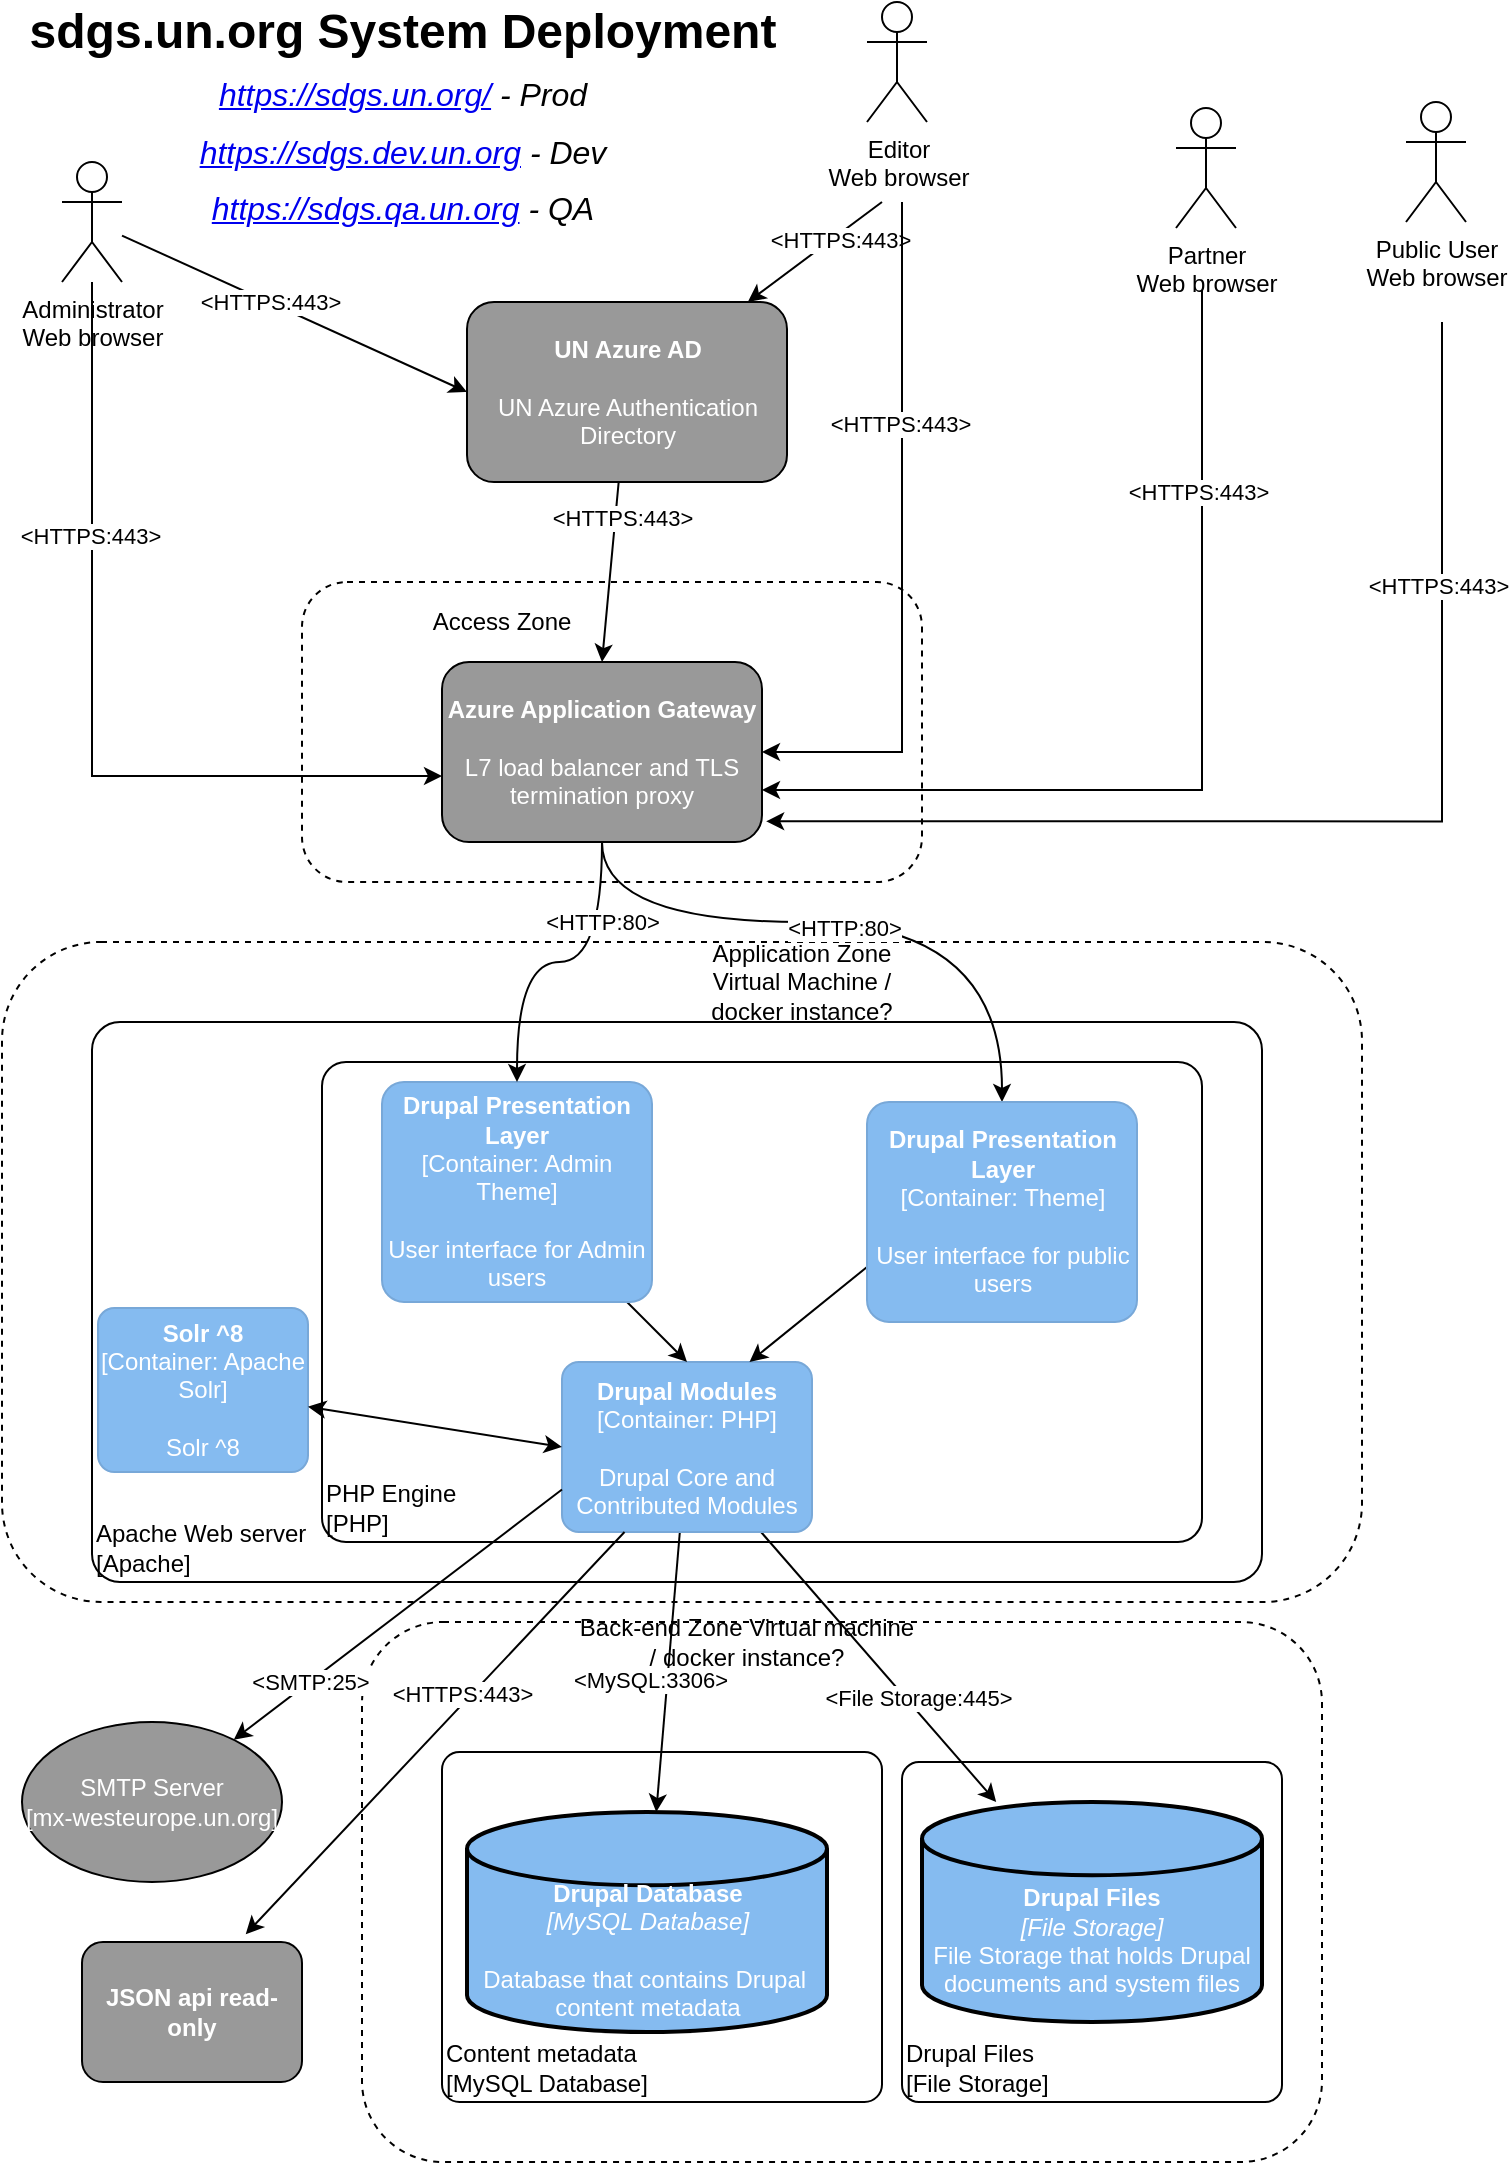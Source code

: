 <mxfile version="20.0.1" type="github">
  <diagram id="GKtPb_r8yJt0VdL1mK9h" name="Page-1">
    <mxGraphModel dx="1422" dy="786" grid="1" gridSize="10" guides="1" tooltips="1" connect="1" arrows="1" fold="1" page="1" pageScale="1" pageWidth="850" pageHeight="1100" math="0" shadow="0">
      <root>
        <mxCell id="0" />
        <mxCell id="1" parent="0" />
        <mxCell id="nDk1nyGlxnwIBkytpRcf-13" value="" style="rounded=1;whiteSpace=wrap;html=1;dashed=1;fillColor=none;" parent="1" vertex="1">
          <mxGeometry x="50" y="480" width="680" height="330" as="geometry" />
        </mxCell>
        <mxCell id="nDk1nyGlxnwIBkytpRcf-5" value="" style="rounded=1;whiteSpace=wrap;html=1;dashed=1;fillColor=none;" parent="1" vertex="1">
          <mxGeometry x="230" y="820" width="480" height="270" as="geometry" />
        </mxCell>
        <object placeholders="1" c4Name="Apache Web server" c4Type="DeploymentNode" c4OperationSystem="Apache" c4ScalingFactor="" label="&lt;div style=&quot;text-align: left&quot;&gt;%c4Name%&lt;/div&gt;&lt;div style=&quot;text-align: left&quot;&gt;[%c4OperationSystem%]&lt;/div&gt;&lt;div style=&quot;text-align: right&quot;&gt;%c4ScalingFactor%&lt;/div&gt;" id="JDOhgQU0RPnqJ7KG021f-27">
          <mxCell style="rounded=1;whiteSpace=wrap;html=1;labelBackgroundColor=none;fillColor=#ffffff;fontColor=#000000;align=left;arcSize=5;strokeColor=#000000;verticalAlign=bottom;metaEdit=1;metaData={&quot;c4Type&quot;:{&quot;editable&quot;:false}};points=[[0.25,0,0],[0.5,0,0],[0.75,0,0],[1,0.25,0],[1,0.5,0],[1,0.75,0],[0.75,1,0],[0.5,1,0],[0.25,1,0],[0,0.75,0],[0,0.5,0],[0,0.25,0]];container=0;backgroundOutline=0;" parent="1" vertex="1">
            <mxGeometry x="95" y="520" width="585" height="280" as="geometry" />
          </mxCell>
        </object>
        <object placeholders="1" c4Name="PHP Engine" c4Type="DeploymentNode" c4OperationSystem="PHP" c4ScalingFactor="" label="&lt;div style=&quot;text-align: left&quot;&gt;%c4Name%&lt;/div&gt;&lt;div style=&quot;text-align: left&quot;&gt;[%c4OperationSystem%]&lt;/div&gt;&lt;div style=&quot;text-align: right&quot;&gt;%c4ScalingFactor%&lt;/div&gt;" id="JDOhgQU0RPnqJ7KG021f-26">
          <mxCell style="rounded=1;whiteSpace=wrap;html=1;labelBackgroundColor=none;fillColor=#ffffff;fontColor=#000000;align=left;arcSize=5;strokeColor=#000000;verticalAlign=bottom;metaEdit=1;metaData={&quot;c4Type&quot;:{&quot;editable&quot;:false}};points=[[0.25,0,0],[0.5,0,0],[0.75,0,0],[1,0.25,0],[1,0.5,0],[1,0.75,0],[0.75,1,0],[0.5,1,0],[0.25,1,0],[0,0.75,0],[0,0.5,0],[0,0.25,0]];container=0;backgroundOutline=0;" parent="1" vertex="1">
            <mxGeometry x="210" y="540" width="440" height="240" as="geometry" />
          </mxCell>
        </object>
        <object placeholders="1" c4Name="Drupal Files" c4Type="DeploymentNode" c4OperationSystem="File Storage" c4ScalingFactor="" label="&lt;div style=&quot;text-align: left&quot;&gt;%c4Name%&lt;/div&gt;&lt;div style=&quot;text-align: left&quot;&gt;[%c4OperationSystem%]&lt;/div&gt;&lt;div style=&quot;text-align: right&quot;&gt;%c4ScalingFactor%&lt;/div&gt;" id="JDOhgQU0RPnqJ7KG021f-25">
          <mxCell style="rounded=1;whiteSpace=wrap;html=1;labelBackgroundColor=none;fillColor=#ffffff;fontColor=#000000;align=left;arcSize=5;strokeColor=#000000;verticalAlign=bottom;metaEdit=1;metaData={&quot;c4Type&quot;:{&quot;editable&quot;:false}};points=[[0.25,0,0],[0.5,0,0],[0.75,0,0],[1,0.25,0],[1,0.5,0],[1,0.75,0],[0.75,1,0],[0.5,1,0],[0.25,1,0],[0,0.75,0],[0,0.5,0],[0,0.25,0]];container=0;backgroundOutline=0;" parent="1" vertex="1">
            <mxGeometry x="500" y="890" width="190" height="170" as="geometry" />
          </mxCell>
        </object>
        <object placeholders="1" c4Name="Content metadata" c4Type="DeploymentNode" c4OperationSystem="MySQL Database" c4ScalingFactor="" label="&lt;div style=&quot;text-align: left&quot;&gt;%c4Name%&lt;/div&gt;&lt;div style=&quot;text-align: left&quot;&gt;[%c4OperationSystem%]&lt;/div&gt;&lt;div style=&quot;text-align: right&quot;&gt;%c4ScalingFactor%&lt;/div&gt;" id="JDOhgQU0RPnqJ7KG021f-24">
          <mxCell style="rounded=1;whiteSpace=wrap;html=1;labelBackgroundColor=none;fillColor=#ffffff;fontColor=#000000;align=left;arcSize=5;strokeColor=#000000;verticalAlign=bottom;metaEdit=1;metaData={&quot;c4Type&quot;:{&quot;editable&quot;:false}};points=[[0.25,0,0],[0.5,0,0],[0.75,0,0],[1,0.25,0],[1,0.5,0],[1,0.75,0],[0.75,1,0],[0.5,1,0],[0.25,1,0],[0,0.75,0],[0,0.5,0],[0,0.25,0]];container=0;backgroundOutline=0;" parent="1" vertex="1">
            <mxGeometry x="270" y="885" width="220" height="175" as="geometry" />
          </mxCell>
        </object>
        <mxCell id="JDOhgQU0RPnqJ7KG021f-6" style="rounded=0;orthogonalLoop=1;jettySize=auto;html=1;" parent="1" source="JDOhgQU0RPnqJ7KG021f-1" target="JDOhgQU0RPnqJ7KG021f-5" edge="1">
          <mxGeometry relative="1" as="geometry" />
        </mxCell>
        <mxCell id="JDOhgQU0RPnqJ7KG021f-30" value="&amp;lt;MySQL:3306&amp;gt;" style="edgeLabel;html=1;align=center;verticalAlign=middle;resizable=0;points=[];" parent="JDOhgQU0RPnqJ7KG021f-6" vertex="1" connectable="0">
          <mxGeometry x="0.26" y="2" relative="1" as="geometry">
            <mxPoint x="-10" y="-14.56" as="offset" />
          </mxGeometry>
        </mxCell>
        <mxCell id="JDOhgQU0RPnqJ7KG021f-7" style="rounded=0;orthogonalLoop=1;jettySize=auto;html=1;" parent="1" source="JDOhgQU0RPnqJ7KG021f-1" target="JDOhgQU0RPnqJ7KG021f-4" edge="1">
          <mxGeometry relative="1" as="geometry" />
        </mxCell>
        <mxCell id="JDOhgQU0RPnqJ7KG021f-31" value="&amp;lt;File Storage:445&amp;gt;" style="edgeLabel;html=1;align=center;verticalAlign=middle;resizable=0;points=[];" parent="JDOhgQU0RPnqJ7KG021f-7" vertex="1" connectable="0">
          <mxGeometry x="0.211" y="1" relative="1" as="geometry">
            <mxPoint x="6" y="2" as="offset" />
          </mxGeometry>
        </mxCell>
        <object placeholders="1" c4Name="Drupal Modules" c4Type="Container" c4Technology="PHP" c4Description="Drupal Core and Contributed Modules" label="&lt;b&gt;%c4Name%&lt;/b&gt;&lt;div&gt;[%c4Type%: %c4Technology%]&lt;/div&gt;&lt;br&gt;&lt;div&gt;%c4Description%&lt;/div&gt;" id="JDOhgQU0RPnqJ7KG021f-1">
          <mxCell style="rounded=1;whiteSpace=wrap;html=1;labelBackgroundColor=none;fillColor=#85BBF0;fontColor=#ffffff;align=center;arcSize=10;strokeColor=#78A8D8;metaEdit=1;metaData={&quot;c4Type&quot;:{&quot;editable&quot;:false}};points=[[0.25,0,0],[0.5,0,0],[0.75,0,0],[1,0.25,0],[1,0.5,0],[1,0.75,0],[0.75,1,0],[0.5,1,0],[0.25,1,0],[0,0.75,0],[0,0.5,0],[0,0.25,0]];" parent="1" vertex="1">
            <mxGeometry x="330" y="690" width="125" height="85" as="geometry" />
          </mxCell>
        </object>
        <mxCell id="JDOhgQU0RPnqJ7KG021f-4" value="&lt;font color=&quot;#ffffff&quot;&gt;&lt;br&gt;&lt;b&gt;&lt;br&gt;Drupal Files&lt;/b&gt;&lt;br&gt;&lt;i&gt;[File Storage]&lt;/i&gt;&lt;br&gt;File Storage that holds Drupal documents and system files&lt;/font&gt;" style="strokeWidth=2;html=1;shape=mxgraph.flowchart.database;whiteSpace=wrap;fillColor=#85BBF0;" parent="1" vertex="1">
          <mxGeometry x="510" y="910" width="170" height="110" as="geometry" />
        </mxCell>
        <mxCell id="JDOhgQU0RPnqJ7KG021f-5" value="&lt;font color=&quot;#ffffff&quot;&gt;&lt;b&gt;&lt;br&gt;&lt;br&gt;Drupal Database&lt;br&gt;&lt;/b&gt;&lt;i&gt;[MySQL Database]&lt;/i&gt;&lt;br&gt;&lt;br&gt;Database that contains Drupal&amp;nbsp; content metadata&lt;br&gt;&lt;/font&gt;" style="strokeWidth=2;html=1;shape=mxgraph.flowchart.database;whiteSpace=wrap;fillColor=#85BBF0;" parent="1" vertex="1">
          <mxGeometry x="282.5" y="915" width="180" height="110" as="geometry" />
        </mxCell>
        <mxCell id="JDOhgQU0RPnqJ7KG021f-9" style="rounded=0;orthogonalLoop=1;jettySize=auto;html=1;entryX=0.5;entryY=0;entryDx=0;entryDy=0;entryPerimeter=0;" parent="1" source="JDOhgQU0RPnqJ7KG021f-8" target="JDOhgQU0RPnqJ7KG021f-1" edge="1">
          <mxGeometry relative="1" as="geometry" />
        </mxCell>
        <object placeholders="1" c4Name="Drupal Presentation Layer" c4Type="Container" c4Technology="Admin Theme" c4Description="User interface for Admin users" label="&lt;b&gt;%c4Name%&lt;/b&gt;&lt;div&gt;[%c4Type%: %c4Technology%]&lt;/div&gt;&lt;br&gt;&lt;div&gt;%c4Description%&lt;/div&gt;" id="JDOhgQU0RPnqJ7KG021f-8">
          <mxCell style="rounded=1;whiteSpace=wrap;html=1;labelBackgroundColor=none;fillColor=#85BBF0;fontColor=#ffffff;align=center;arcSize=10;strokeColor=#78A8D8;metaEdit=1;metaData={&quot;c4Type&quot;:{&quot;editable&quot;:false}};points=[[0.25,0,0],[0.5,0,0],[0.75,0,0],[1,0.25,0],[1,0.5,0],[1,0.75,0],[0.75,1,0],[0.5,1,0],[0.25,1,0],[0,0.75,0],[0,0.5,0],[0,0.25,0]];" parent="1" vertex="1">
            <mxGeometry x="240" y="550" width="135" height="110" as="geometry" />
          </mxCell>
        </object>
        <mxCell id="JDOhgQU0RPnqJ7KG021f-11" style="rounded=0;orthogonalLoop=1;jettySize=auto;html=1;entryX=0.5;entryY=0;entryDx=0;entryDy=0;" parent="1" source="JDOhgQU0RPnqJ7KG021f-10" target="nDk1nyGlxnwIBkytpRcf-9" edge="1">
          <mxGeometry relative="1" as="geometry">
            <mxPoint x="410" y="280" as="targetPoint" />
          </mxGeometry>
        </mxCell>
        <mxCell id="JDOhgQU0RPnqJ7KG021f-32" value="&amp;lt;HTTPS:443&amp;gt;" style="edgeLabel;html=1;align=center;verticalAlign=middle;resizable=0;points=[];" parent="JDOhgQU0RPnqJ7KG021f-11" vertex="1" connectable="0">
          <mxGeometry x="-0.419" relative="1" as="geometry">
            <mxPoint x="3.87" y="-8.89" as="offset" />
          </mxGeometry>
        </mxCell>
        <mxCell id="JDOhgQU0RPnqJ7KG021f-10" value="&lt;font color=&quot;#ffffff&quot;&gt;&lt;b&gt;UN Azure AD&lt;/b&gt;&lt;br&gt;&lt;br&gt;UN Azure Authentication Directory&lt;/font&gt;" style="rounded=1;whiteSpace=wrap;html=1;strokeColor=#000000;fillColor=#999999;" parent="1" vertex="1">
          <mxGeometry x="282.5" y="160" width="160" height="90" as="geometry" />
        </mxCell>
        <mxCell id="JDOhgQU0RPnqJ7KG021f-17" style="rounded=0;orthogonalLoop=1;jettySize=auto;html=1;entryX=0;entryY=0.5;entryDx=0;entryDy=0;" parent="1" source="JDOhgQU0RPnqJ7KG021f-12" target="JDOhgQU0RPnqJ7KG021f-10" edge="1">
          <mxGeometry relative="1" as="geometry">
            <mxPoint x="105" y="250" as="sourcePoint" />
          </mxGeometry>
        </mxCell>
        <mxCell id="nDk1nyGlxnwIBkytpRcf-21" value="&amp;lt;HTTPS:443&amp;gt;" style="edgeLabel;html=1;align=center;verticalAlign=middle;resizable=0;points=[];" parent="JDOhgQU0RPnqJ7KG021f-17" vertex="1" connectable="0">
          <mxGeometry x="-0.145" y="1" relative="1" as="geometry">
            <mxPoint as="offset" />
          </mxGeometry>
        </mxCell>
        <mxCell id="dxl03862SMSp4wlfeaVz-1" style="edgeStyle=orthogonalEdgeStyle;rounded=0;orthogonalLoop=1;jettySize=auto;html=1;startArrow=none;startFill=0;" parent="1" source="JDOhgQU0RPnqJ7KG021f-12" target="nDk1nyGlxnwIBkytpRcf-9" edge="1">
          <mxGeometry relative="1" as="geometry">
            <Array as="points">
              <mxPoint x="95" y="397" />
            </Array>
          </mxGeometry>
        </mxCell>
        <mxCell id="dxl03862SMSp4wlfeaVz-2" value="&amp;lt;HTTPS:443&amp;gt;" style="edgeLabel;html=1;align=center;verticalAlign=middle;resizable=0;points=[];" parent="dxl03862SMSp4wlfeaVz-1" vertex="1" connectable="0">
          <mxGeometry x="-0.398" y="-1" relative="1" as="geometry">
            <mxPoint as="offset" />
          </mxGeometry>
        </mxCell>
        <mxCell id="JDOhgQU0RPnqJ7KG021f-12" value="Administrator&lt;br&gt;Web browser" style="shape=umlActor;verticalLabelPosition=bottom;verticalAlign=top;html=1;outlineConnect=0;strokeColor=#000000;fillColor=#ffffff;" parent="1" vertex="1">
          <mxGeometry x="80" y="90" width="30" height="60" as="geometry" />
        </mxCell>
        <mxCell id="JDOhgQU0RPnqJ7KG021f-16" style="rounded=0;orthogonalLoop=1;jettySize=auto;html=1;" parent="1" target="JDOhgQU0RPnqJ7KG021f-10" edge="1">
          <mxGeometry relative="1" as="geometry">
            <mxPoint x="490" y="110" as="sourcePoint" />
          </mxGeometry>
        </mxCell>
        <mxCell id="nDk1nyGlxnwIBkytpRcf-22" value="&amp;lt;HTTPS:443&amp;gt;" style="edgeLabel;html=1;align=center;verticalAlign=middle;resizable=0;points=[];" parent="JDOhgQU0RPnqJ7KG021f-16" vertex="1" connectable="0">
          <mxGeometry x="-0.331" y="2" relative="1" as="geometry">
            <mxPoint as="offset" />
          </mxGeometry>
        </mxCell>
        <mxCell id="dxl03862SMSp4wlfeaVz-3" style="edgeStyle=orthogonalEdgeStyle;rounded=0;orthogonalLoop=1;jettySize=auto;html=1;entryX=1;entryY=0.5;entryDx=0;entryDy=0;startArrow=none;startFill=0;" parent="1" target="nDk1nyGlxnwIBkytpRcf-9" edge="1">
          <mxGeometry relative="1" as="geometry">
            <mxPoint x="500" y="110" as="sourcePoint" />
            <Array as="points">
              <mxPoint x="500" y="130" />
              <mxPoint x="500" y="385" />
            </Array>
          </mxGeometry>
        </mxCell>
        <mxCell id="dxl03862SMSp4wlfeaVz-6" value="&amp;lt;HTTPS:443&amp;gt;" style="edgeLabel;html=1;align=center;verticalAlign=middle;resizable=0;points=[];" parent="dxl03862SMSp4wlfeaVz-3" vertex="1" connectable="0">
          <mxGeometry x="-0.356" y="-1" relative="1" as="geometry">
            <mxPoint as="offset" />
          </mxGeometry>
        </mxCell>
        <mxCell id="JDOhgQU0RPnqJ7KG021f-13" value="Editor&lt;br&gt;Web browser" style="shape=umlActor;verticalLabelPosition=bottom;verticalAlign=top;html=1;outlineConnect=0;strokeColor=#000000;fillColor=#ffffff;" parent="1" vertex="1">
          <mxGeometry x="482.5" y="10" width="30" height="60" as="geometry" />
        </mxCell>
        <mxCell id="dxl03862SMSp4wlfeaVz-4" style="edgeStyle=orthogonalEdgeStyle;rounded=0;orthogonalLoop=1;jettySize=auto;html=1;entryX=1.013;entryY=0.885;entryDx=0;entryDy=0;entryPerimeter=0;startArrow=none;startFill=0;" parent="1" target="nDk1nyGlxnwIBkytpRcf-9" edge="1">
          <mxGeometry relative="1" as="geometry">
            <mxPoint x="770" y="170" as="sourcePoint" />
            <Array as="points">
              <mxPoint x="770" y="170" />
              <mxPoint x="770" y="420" />
            </Array>
          </mxGeometry>
        </mxCell>
        <mxCell id="dxl03862SMSp4wlfeaVz-5" value="&amp;lt;HTTPS:443&amp;gt;" style="edgeLabel;html=1;align=center;verticalAlign=middle;resizable=0;points=[];" parent="dxl03862SMSp4wlfeaVz-4" vertex="1" connectable="0">
          <mxGeometry x="-0.552" y="-2" relative="1" as="geometry">
            <mxPoint as="offset" />
          </mxGeometry>
        </mxCell>
        <mxCell id="JDOhgQU0RPnqJ7KG021f-14" value="Public User&lt;br&gt;Web browser" style="shape=umlActor;verticalLabelPosition=bottom;verticalAlign=top;html=1;outlineConnect=0;strokeColor=#000000;fillColor=#ffffff;" parent="1" vertex="1">
          <mxGeometry x="752" y="60" width="30" height="60" as="geometry" />
        </mxCell>
        <mxCell id="JDOhgQU0RPnqJ7KG021f-19" value="sdgs.un.org System Deployment&lt;br&gt;&lt;i style=&quot;font-size: 16px ; line-height: 60%&quot;&gt;&lt;span style=&quot;font-weight: normal ; line-height: 110%&quot;&gt;&lt;i style=&quot;font-weight: 700; line-height: 9.6px;&quot;&gt;&lt;span style=&quot;font-weight: 400;&quot;&gt;&lt;a href=&quot;https://sdgs.un.org/&quot;&gt;https://sdgs.un.org/&lt;/a&gt;&lt;/span&gt;&lt;span style=&quot;font-weight: normal; line-height: 17.6px;&quot;&gt;&amp;nbsp;- Prod&lt;br&gt;&lt;a href=&quot;https://sdgs.dev.un.org/&quot;&gt;https://sdgs.dev.un.org&lt;/a&gt;&amp;nbsp;- Dev&lt;br&gt;&lt;i style=&quot;font-weight: 700; line-height: 9.6px;&quot;&gt;&lt;span style=&quot;font-weight: normal; line-height: 17.6px;&quot;&gt;&lt;a href=&quot;https://sdgs.qa.un.org/&quot;&gt;https://sdgs.qa.un.org&lt;/a&gt;&amp;nbsp;- QA&lt;/span&gt;&lt;/i&gt;&lt;/span&gt;&lt;/i&gt;&lt;br&gt;&lt;/span&gt;&lt;/i&gt;" style="text;strokeColor=none;fillColor=none;html=1;fontSize=24;fontStyle=1;verticalAlign=middle;align=center;" parent="1" vertex="1">
          <mxGeometry x="200" y="48" width="100" height="40" as="geometry" />
        </mxCell>
        <mxCell id="nDk1nyGlxnwIBkytpRcf-6" value="Back-end Zone Virtual machine / docker instance?" style="text;html=1;strokeColor=none;fillColor=none;align=center;verticalAlign=middle;whiteSpace=wrap;rounded=0;dashed=1;" parent="1" vertex="1">
          <mxGeometry x="335" y="830" width="175" as="geometry" />
        </mxCell>
        <mxCell id="nDk1nyGlxnwIBkytpRcf-10" style="edgeStyle=orthogonalEdgeStyle;curved=1;rounded=0;orthogonalLoop=1;jettySize=auto;html=1;" parent="1" source="nDk1nyGlxnwIBkytpRcf-9" target="JDOhgQU0RPnqJ7KG021f-8" edge="1">
          <mxGeometry relative="1" as="geometry" />
        </mxCell>
        <mxCell id="nDk1nyGlxnwIBkytpRcf-16" value="&amp;lt;HTTP:80&amp;gt;" style="edgeLabel;html=1;align=center;verticalAlign=middle;resizable=0;points=[];" parent="nDk1nyGlxnwIBkytpRcf-10" vertex="1" connectable="0">
          <mxGeometry x="-0.326" y="-1" relative="1" as="geometry">
            <mxPoint x="1" y="-15" as="offset" />
          </mxGeometry>
        </mxCell>
        <mxCell id="nDk1nyGlxnwIBkytpRcf-9" value="&lt;font color=&quot;#ffffff&quot;&gt;&lt;b&gt;Azure Application Gateway&lt;/b&gt;&lt;br&gt;&lt;br&gt;L7 load balancer and TLS termination proxy&lt;/font&gt;" style="rounded=1;whiteSpace=wrap;html=1;strokeColor=#000000;fillColor=#999999;" parent="1" vertex="1">
          <mxGeometry x="270" y="340" width="160" height="90" as="geometry" />
        </mxCell>
        <mxCell id="nDk1nyGlxnwIBkytpRcf-19" style="edgeStyle=orthogonalEdgeStyle;rounded=0;orthogonalLoop=1;jettySize=auto;html=1;entryX=0.5;entryY=0;entryDx=0;entryDy=0;entryPerimeter=0;curved=1;" parent="1" target="nDk1nyGlxnwIBkytpRcf-17" edge="1">
          <mxGeometry relative="1" as="geometry">
            <mxPoint x="350" y="430" as="sourcePoint" />
            <Array as="points">
              <mxPoint x="350" y="470" />
              <mxPoint x="550" y="470" />
            </Array>
          </mxGeometry>
        </mxCell>
        <mxCell id="nDk1nyGlxnwIBkytpRcf-20" value="&amp;lt;HTTP:80&amp;gt;" style="edgeLabel;html=1;align=center;verticalAlign=middle;resizable=0;points=[];" parent="nDk1nyGlxnwIBkytpRcf-19" vertex="1" connectable="0">
          <mxGeometry x="-0.024" y="-3" relative="1" as="geometry">
            <mxPoint as="offset" />
          </mxGeometry>
        </mxCell>
        <mxCell id="nDk1nyGlxnwIBkytpRcf-11" value="" style="rounded=1;whiteSpace=wrap;html=1;dashed=1;fillColor=none;" parent="1" vertex="1">
          <mxGeometry x="200" y="300" width="310" height="150" as="geometry" />
        </mxCell>
        <mxCell id="nDk1nyGlxnwIBkytpRcf-12" value="Access Zone" style="text;html=1;strokeColor=none;fillColor=none;align=center;verticalAlign=middle;whiteSpace=wrap;rounded=0;dashed=1;" parent="1" vertex="1">
          <mxGeometry x="260" y="310" width="80" height="20" as="geometry" />
        </mxCell>
        <mxCell id="nDk1nyGlxnwIBkytpRcf-14" value="Application Zone&lt;br&gt;Virtual Machine / docker instance?" style="text;html=1;strokeColor=none;fillColor=none;align=center;verticalAlign=middle;whiteSpace=wrap;rounded=0;dashed=1;" parent="1" vertex="1">
          <mxGeometry x="395" y="490" width="110" height="20" as="geometry" />
        </mxCell>
        <mxCell id="nDk1nyGlxnwIBkytpRcf-18" style="rounded=0;orthogonalLoop=1;jettySize=auto;html=1;entryX=0.75;entryY=0;entryDx=0;entryDy=0;entryPerimeter=0;exitX=0;exitY=0.75;exitDx=0;exitDy=0;exitPerimeter=0;" parent="1" source="nDk1nyGlxnwIBkytpRcf-17" target="JDOhgQU0RPnqJ7KG021f-1" edge="1">
          <mxGeometry relative="1" as="geometry" />
        </mxCell>
        <object placeholders="1" c4Name="Drupal Presentation Layer" c4Type="Container" c4Technology="Theme" c4Description="User interface for public users" label="&lt;b&gt;%c4Name%&lt;/b&gt;&lt;div&gt;[%c4Type%: %c4Technology%]&lt;/div&gt;&lt;br&gt;&lt;div&gt;%c4Description%&lt;/div&gt;" id="nDk1nyGlxnwIBkytpRcf-17">
          <mxCell style="rounded=1;whiteSpace=wrap;html=1;labelBackgroundColor=none;fillColor=#85BBF0;fontColor=#ffffff;align=center;arcSize=10;strokeColor=#78A8D8;metaEdit=1;metaData={&quot;c4Type&quot;:{&quot;editable&quot;:false}};points=[[0.25,0,0],[0.5,0,0],[0.75,0,0],[1,0.25,0],[1,0.5,0],[1,0.75,0],[0.75,1,0],[0.5,1,0],[0.25,1,0],[0,0.75,0],[0,0.5,0],[0,0.25,0]];" parent="1" vertex="1">
            <mxGeometry x="482.5" y="560" width="135" height="110" as="geometry" />
          </mxCell>
        </object>
        <mxCell id="ilQx9SMYHlKJqtAEL6Zz-5" style="rounded=0;orthogonalLoop=1;jettySize=auto;html=1;exitX=0.25;exitY=1;exitDx=0;exitDy=0;exitPerimeter=0;" parent="1" source="JDOhgQU0RPnqJ7KG021f-1" edge="1">
          <mxGeometry relative="1" as="geometry">
            <mxPoint x="464" y="777.01" as="sourcePoint" />
            <mxPoint x="171.871" y="976.11" as="targetPoint" />
          </mxGeometry>
        </mxCell>
        <mxCell id="ilQx9SMYHlKJqtAEL6Zz-6" value="&amp;lt;HTTPS:443&amp;gt;" style="edgeLabel;html=1;align=center;verticalAlign=middle;resizable=0;points=[];" parent="ilQx9SMYHlKJqtAEL6Zz-5" vertex="1" connectable="0">
          <mxGeometry x="0.211" y="1" relative="1" as="geometry">
            <mxPoint x="32.33" y="-41.91" as="offset" />
          </mxGeometry>
        </mxCell>
        <mxCell id="ilQx9SMYHlKJqtAEL6Zz-7" value="&lt;font color=&quot;#ffffff&quot;&gt;SMTP Server&lt;br&gt;[mx-westeurope.un.org]&lt;br&gt;&lt;/font&gt;" style="ellipse;whiteSpace=wrap;html=1;fillColor=#999999;" parent="1" vertex="1">
          <mxGeometry x="60" y="870" width="130" height="80" as="geometry" />
        </mxCell>
        <mxCell id="ilQx9SMYHlKJqtAEL6Zz-8" style="rounded=0;orthogonalLoop=1;jettySize=auto;html=1;exitX=0;exitY=0.75;exitDx=0;exitDy=0;exitPerimeter=0;" parent="1" source="JDOhgQU0RPnqJ7KG021f-1" target="ilQx9SMYHlKJqtAEL6Zz-7" edge="1">
          <mxGeometry relative="1" as="geometry">
            <mxPoint x="371.25" y="785" as="sourcePoint" />
            <mxPoint x="130.437" y="888.335" as="targetPoint" />
          </mxGeometry>
        </mxCell>
        <mxCell id="ilQx9SMYHlKJqtAEL6Zz-9" value="&amp;lt;SMTP:25&amp;gt;" style="edgeLabel;html=1;align=center;verticalAlign=middle;resizable=0;points=[];" parent="ilQx9SMYHlKJqtAEL6Zz-8" vertex="1" connectable="0">
          <mxGeometry x="0.211" y="1" relative="1" as="geometry">
            <mxPoint x="-27.92" y="19.02" as="offset" />
          </mxGeometry>
        </mxCell>
        <mxCell id="H2leGGakqX-JUJHJOfpY-1" value="&lt;font color=&quot;#ffffff&quot;&gt;&lt;b&gt;JSON api read-only&lt;/b&gt;&lt;/font&gt;" style="rounded=1;whiteSpace=wrap;html=1;strokeColor=#000000;fillColor=#999999;" parent="1" vertex="1">
          <mxGeometry x="90" y="980" width="110" height="70" as="geometry" />
        </mxCell>
        <mxCell id="iPhN5QF8U30i-XC0unn8-1" value="Partner&lt;br&gt;Web browser" style="shape=umlActor;verticalLabelPosition=bottom;verticalAlign=top;html=1;outlineConnect=0;strokeColor=#000000;fillColor=#ffffff;" vertex="1" parent="1">
          <mxGeometry x="637" y="63" width="30" height="60" as="geometry" />
        </mxCell>
        <mxCell id="iPhN5QF8U30i-XC0unn8-2" style="edgeStyle=orthogonalEdgeStyle;rounded=0;orthogonalLoop=1;jettySize=auto;html=1;startArrow=none;startFill=0;" edge="1" parent="1">
          <mxGeometry relative="1" as="geometry">
            <mxPoint x="650" y="160" as="sourcePoint" />
            <Array as="points">
              <mxPoint x="650" y="154" />
              <mxPoint x="650" y="404" />
            </Array>
            <mxPoint x="430" y="404" as="targetPoint" />
          </mxGeometry>
        </mxCell>
        <mxCell id="iPhN5QF8U30i-XC0unn8-3" value="&amp;lt;HTTPS:443&amp;gt;" style="edgeLabel;html=1;align=center;verticalAlign=middle;resizable=0;points=[];" vertex="1" connectable="0" parent="iPhN5QF8U30i-XC0unn8-2">
          <mxGeometry x="-0.552" y="-2" relative="1" as="geometry">
            <mxPoint as="offset" />
          </mxGeometry>
        </mxCell>
        <object placeholders="1" c4Name="Solr ^8" c4Type="Container" c4Technology="Apache Solr" c4Description="Solr ^8" label="&lt;b&gt;%c4Name%&lt;/b&gt;&lt;div&gt;[%c4Type%: %c4Technology%]&lt;/div&gt;&lt;br&gt;&lt;div&gt;%c4Description%&lt;/div&gt;" id="iPhN5QF8U30i-XC0unn8-6">
          <mxCell style="rounded=1;whiteSpace=wrap;html=1;labelBackgroundColor=none;fillColor=#85BBF0;fontColor=#ffffff;align=center;arcSize=10;strokeColor=#78A8D8;metaEdit=1;metaData={&quot;c4Type&quot;:{&quot;editable&quot;:false}};points=[[0.25,0,0],[0.5,0,0],[0.75,0,0],[1,0.25,0],[1,0.5,0],[1,0.75,0],[0.75,1,0],[0.5,1,0],[0.25,1,0],[0,0.75,0],[0,0.5,0],[0,0.25,0]];" vertex="1" parent="1">
            <mxGeometry x="98" y="663" width="105" height="82" as="geometry" />
          </mxCell>
        </object>
        <mxCell id="iPhN5QF8U30i-XC0unn8-8" value="" style="endArrow=classic;startArrow=classic;html=1;rounded=0;entryX=0;entryY=0.5;entryDx=0;entryDy=0;entryPerimeter=0;" edge="1" parent="1" source="iPhN5QF8U30i-XC0unn8-6" target="JDOhgQU0RPnqJ7KG021f-1">
          <mxGeometry width="50" height="50" relative="1" as="geometry">
            <mxPoint x="203" y="754" as="sourcePoint" />
            <mxPoint x="273.711" y="704" as="targetPoint" />
          </mxGeometry>
        </mxCell>
      </root>
    </mxGraphModel>
  </diagram>
</mxfile>
